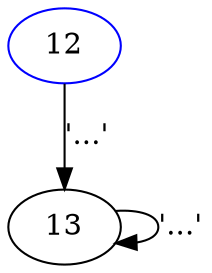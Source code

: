 digraph G { 
	12 [label= "12", color=blue] ;
	13 [label= "13"] ;
	12 -> 13[label="'...'"];
	13 -> 13[label="'...'"];

}
